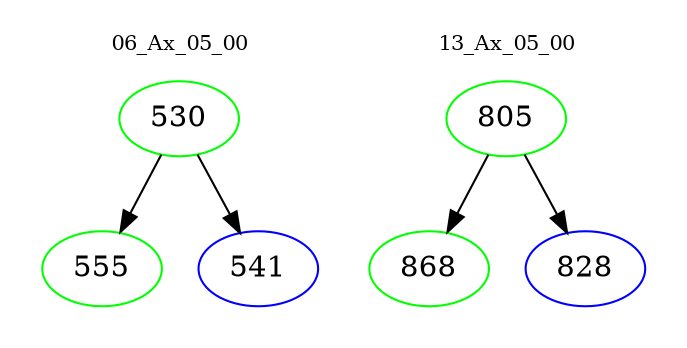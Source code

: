 digraph{
subgraph cluster_0 {
color = white
label = "06_Ax_05_00";
fontsize=10;
T0_530 [label="530", color="green"]
T0_530 -> T0_555 [color="black"]
T0_555 [label="555", color="green"]
T0_530 -> T0_541 [color="black"]
T0_541 [label="541", color="blue"]
}
subgraph cluster_1 {
color = white
label = "13_Ax_05_00";
fontsize=10;
T1_805 [label="805", color="green"]
T1_805 -> T1_868 [color="black"]
T1_868 [label="868", color="green"]
T1_805 -> T1_828 [color="black"]
T1_828 [label="828", color="blue"]
}
}
